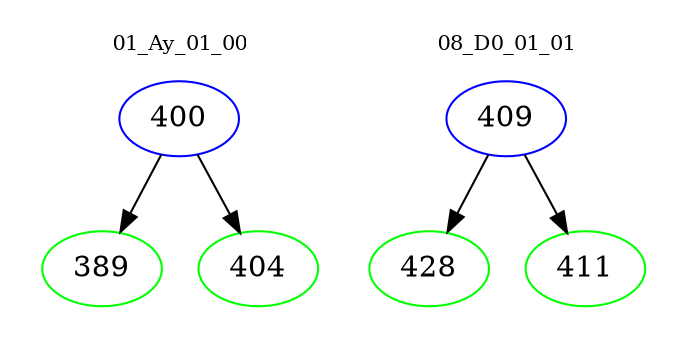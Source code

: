 digraph{
subgraph cluster_0 {
color = white
label = "01_Ay_01_00";
fontsize=10;
T0_400 [label="400", color="blue"]
T0_400 -> T0_389 [color="black"]
T0_389 [label="389", color="green"]
T0_400 -> T0_404 [color="black"]
T0_404 [label="404", color="green"]
}
subgraph cluster_1 {
color = white
label = "08_D0_01_01";
fontsize=10;
T1_409 [label="409", color="blue"]
T1_409 -> T1_428 [color="black"]
T1_428 [label="428", color="green"]
T1_409 -> T1_411 [color="black"]
T1_411 [label="411", color="green"]
}
}
